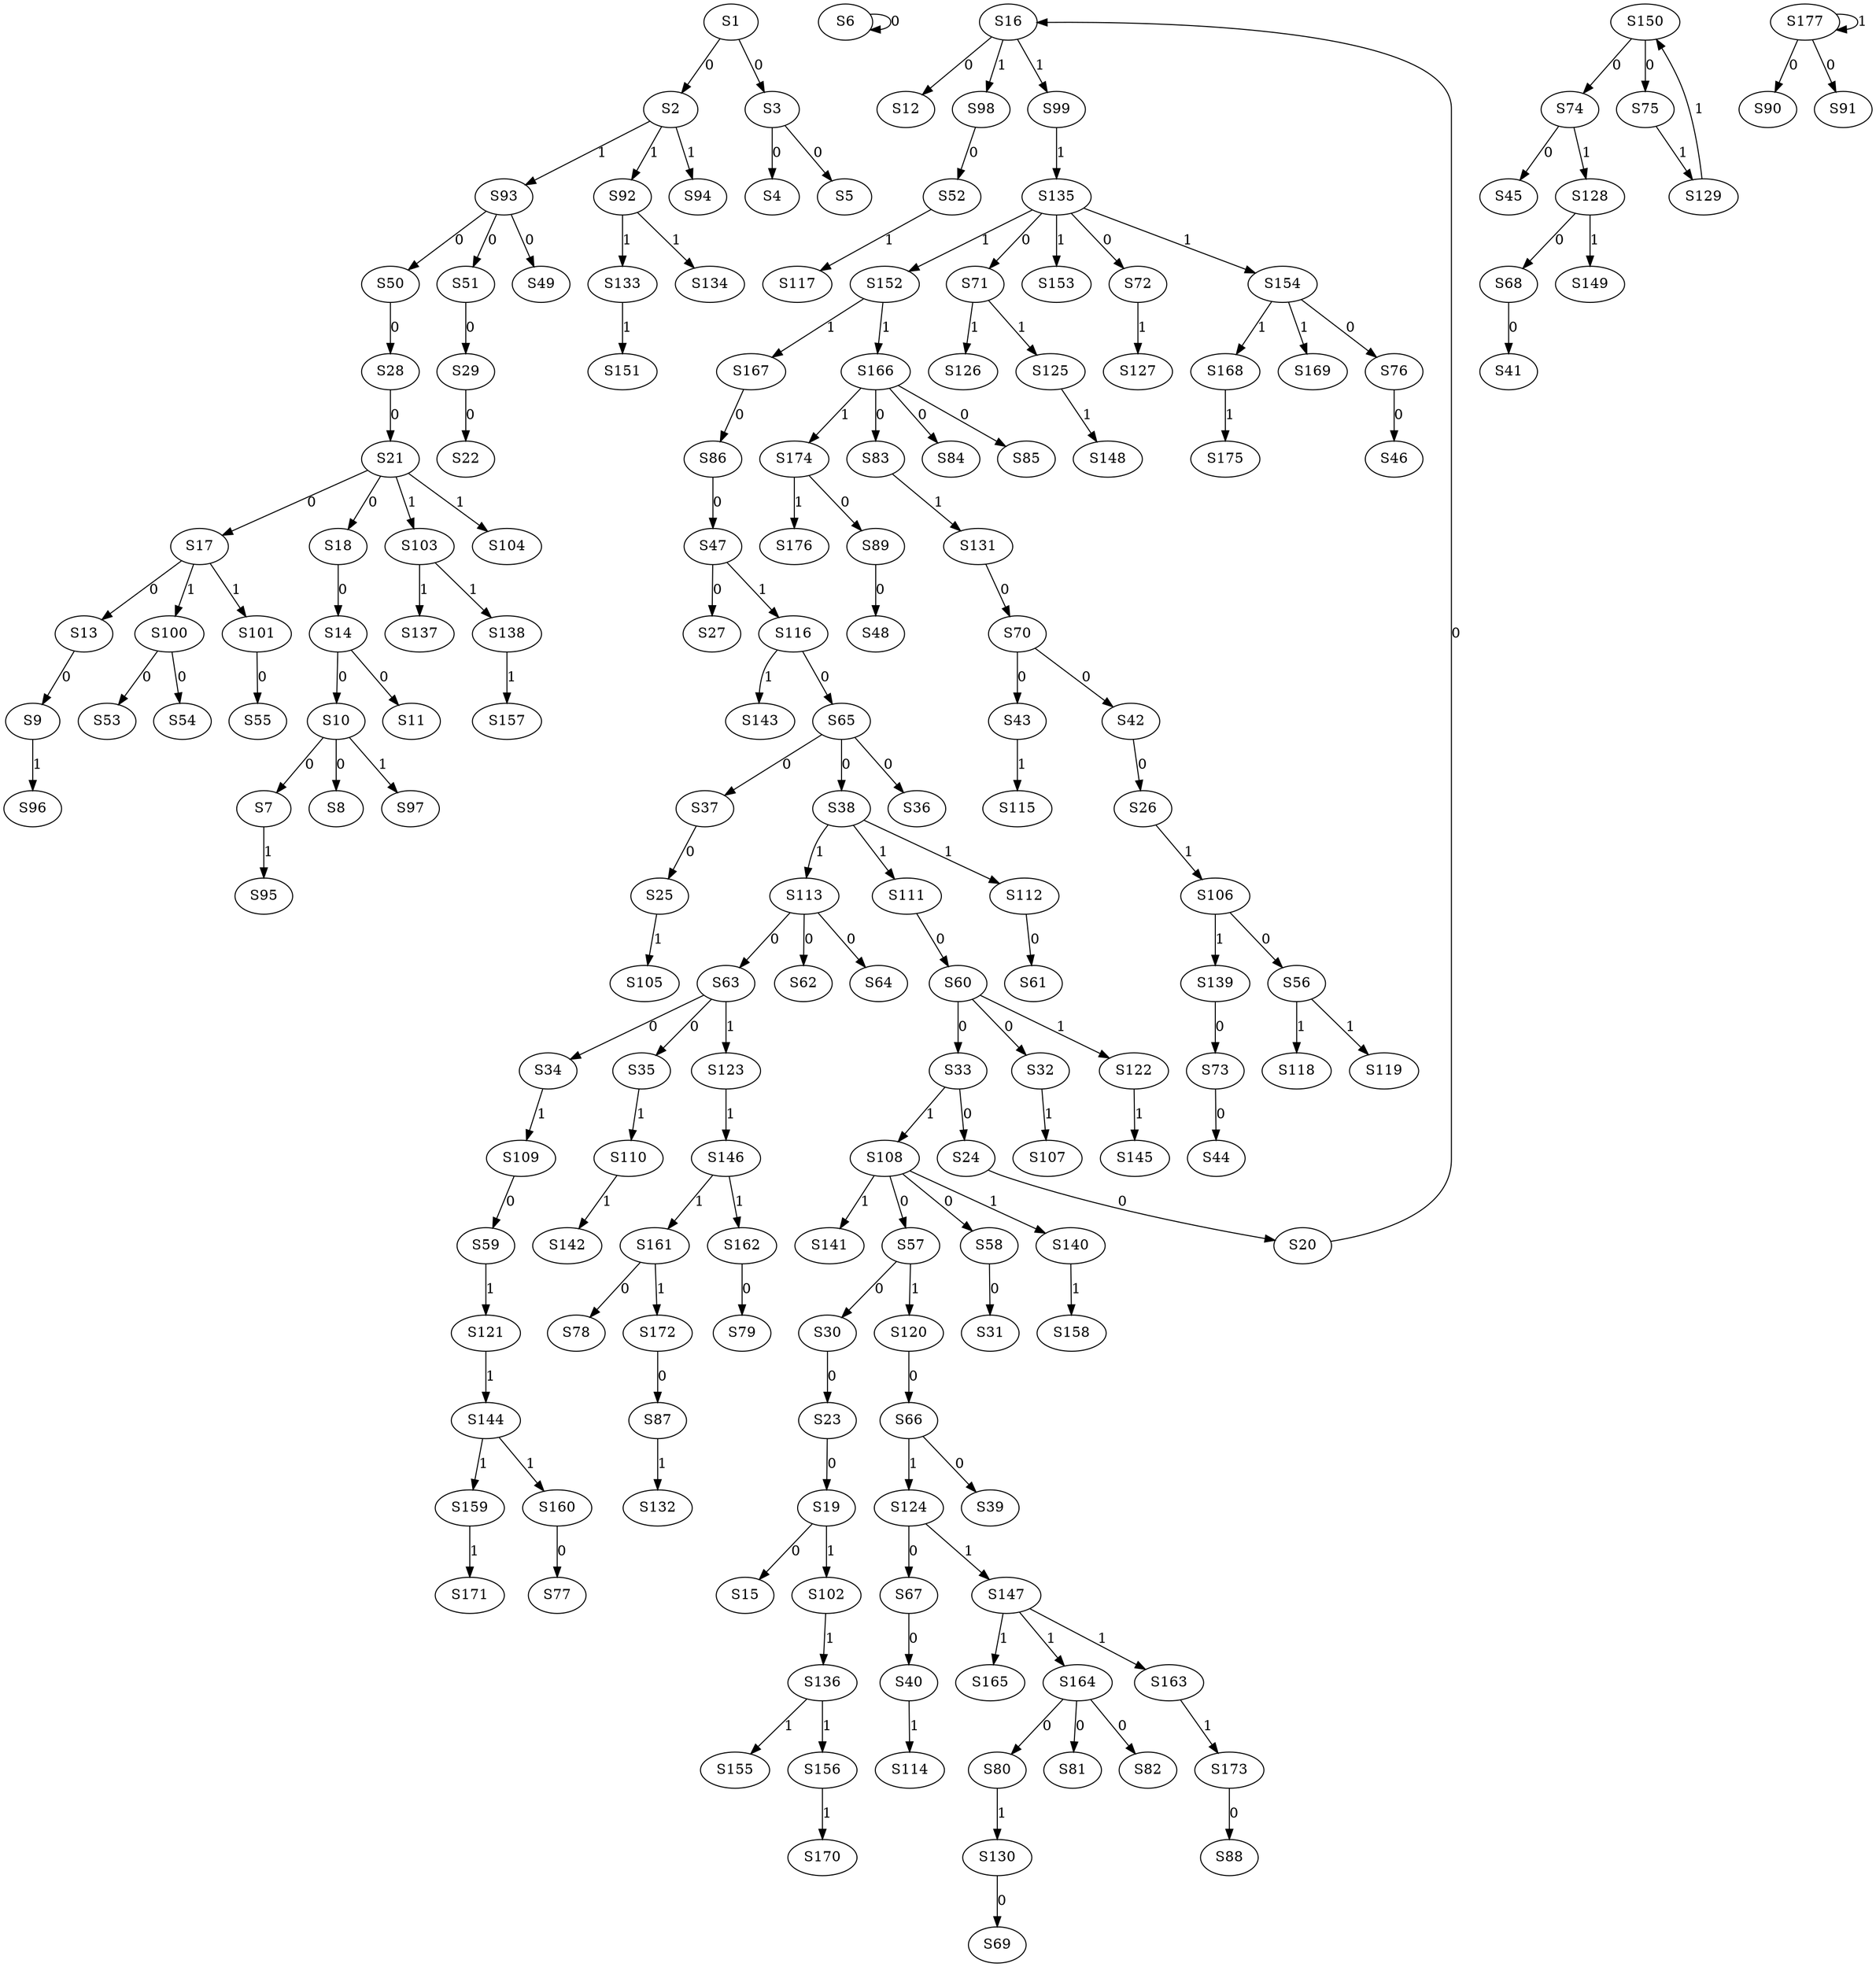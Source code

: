 strict digraph {
	S1 -> S2 [ label = 0 ];
	S1 -> S3 [ label = 0 ];
	S3 -> S4 [ label = 0 ];
	S3 -> S5 [ label = 0 ];
	S6 -> S6 [ label = 0 ];
	S10 -> S7 [ label = 0 ];
	S10 -> S8 [ label = 0 ];
	S13 -> S9 [ label = 0 ];
	S14 -> S10 [ label = 0 ];
	S14 -> S11 [ label = 0 ];
	S16 -> S12 [ label = 0 ];
	S17 -> S13 [ label = 0 ];
	S18 -> S14 [ label = 0 ];
	S19 -> S15 [ label = 0 ];
	S20 -> S16 [ label = 0 ];
	S21 -> S17 [ label = 0 ];
	S21 -> S18 [ label = 0 ];
	S23 -> S19 [ label = 0 ];
	S24 -> S20 [ label = 0 ];
	S28 -> S21 [ label = 0 ];
	S29 -> S22 [ label = 0 ];
	S30 -> S23 [ label = 0 ];
	S33 -> S24 [ label = 0 ];
	S37 -> S25 [ label = 0 ];
	S42 -> S26 [ label = 0 ];
	S47 -> S27 [ label = 0 ];
	S50 -> S28 [ label = 0 ];
	S51 -> S29 [ label = 0 ];
	S57 -> S30 [ label = 0 ];
	S58 -> S31 [ label = 0 ];
	S60 -> S32 [ label = 0 ];
	S60 -> S33 [ label = 0 ];
	S63 -> S34 [ label = 0 ];
	S63 -> S35 [ label = 0 ];
	S65 -> S36 [ label = 0 ];
	S65 -> S37 [ label = 0 ];
	S65 -> S38 [ label = 0 ];
	S66 -> S39 [ label = 0 ];
	S67 -> S40 [ label = 0 ];
	S68 -> S41 [ label = 0 ];
	S70 -> S42 [ label = 0 ];
	S70 -> S43 [ label = 0 ];
	S73 -> S44 [ label = 0 ];
	S74 -> S45 [ label = 0 ];
	S76 -> S46 [ label = 0 ];
	S86 -> S47 [ label = 0 ];
	S89 -> S48 [ label = 0 ];
	S93 -> S49 [ label = 0 ];
	S93 -> S50 [ label = 0 ];
	S93 -> S51 [ label = 0 ];
	S98 -> S52 [ label = 0 ];
	S100 -> S53 [ label = 0 ];
	S100 -> S54 [ label = 0 ];
	S101 -> S55 [ label = 0 ];
	S106 -> S56 [ label = 0 ];
	S108 -> S57 [ label = 0 ];
	S108 -> S58 [ label = 0 ];
	S109 -> S59 [ label = 0 ];
	S111 -> S60 [ label = 0 ];
	S112 -> S61 [ label = 0 ];
	S113 -> S62 [ label = 0 ];
	S113 -> S63 [ label = 0 ];
	S113 -> S64 [ label = 0 ];
	S116 -> S65 [ label = 0 ];
	S120 -> S66 [ label = 0 ];
	S124 -> S67 [ label = 0 ];
	S128 -> S68 [ label = 0 ];
	S130 -> S69 [ label = 0 ];
	S131 -> S70 [ label = 0 ];
	S135 -> S71 [ label = 0 ];
	S135 -> S72 [ label = 0 ];
	S139 -> S73 [ label = 0 ];
	S150 -> S74 [ label = 0 ];
	S150 -> S75 [ label = 0 ];
	S154 -> S76 [ label = 0 ];
	S160 -> S77 [ label = 0 ];
	S161 -> S78 [ label = 0 ];
	S162 -> S79 [ label = 0 ];
	S164 -> S80 [ label = 0 ];
	S164 -> S81 [ label = 0 ];
	S164 -> S82 [ label = 0 ];
	S166 -> S83 [ label = 0 ];
	S166 -> S84 [ label = 0 ];
	S166 -> S85 [ label = 0 ];
	S167 -> S86 [ label = 0 ];
	S172 -> S87 [ label = 0 ];
	S173 -> S88 [ label = 0 ];
	S174 -> S89 [ label = 0 ];
	S177 -> S90 [ label = 0 ];
	S177 -> S91 [ label = 0 ];
	S2 -> S92 [ label = 1 ];
	S2 -> S93 [ label = 1 ];
	S2 -> S94 [ label = 1 ];
	S7 -> S95 [ label = 1 ];
	S9 -> S96 [ label = 1 ];
	S10 -> S97 [ label = 1 ];
	S16 -> S98 [ label = 1 ];
	S16 -> S99 [ label = 1 ];
	S17 -> S100 [ label = 1 ];
	S17 -> S101 [ label = 1 ];
	S19 -> S102 [ label = 1 ];
	S21 -> S103 [ label = 1 ];
	S21 -> S104 [ label = 1 ];
	S25 -> S105 [ label = 1 ];
	S26 -> S106 [ label = 1 ];
	S32 -> S107 [ label = 1 ];
	S33 -> S108 [ label = 1 ];
	S34 -> S109 [ label = 1 ];
	S35 -> S110 [ label = 1 ];
	S38 -> S111 [ label = 1 ];
	S38 -> S112 [ label = 1 ];
	S38 -> S113 [ label = 1 ];
	S40 -> S114 [ label = 1 ];
	S43 -> S115 [ label = 1 ];
	S47 -> S116 [ label = 1 ];
	S52 -> S117 [ label = 1 ];
	S56 -> S118 [ label = 1 ];
	S56 -> S119 [ label = 1 ];
	S57 -> S120 [ label = 1 ];
	S59 -> S121 [ label = 1 ];
	S60 -> S122 [ label = 1 ];
	S63 -> S123 [ label = 1 ];
	S66 -> S124 [ label = 1 ];
	S71 -> S125 [ label = 1 ];
	S71 -> S126 [ label = 1 ];
	S72 -> S127 [ label = 1 ];
	S74 -> S128 [ label = 1 ];
	S75 -> S129 [ label = 1 ];
	S80 -> S130 [ label = 1 ];
	S83 -> S131 [ label = 1 ];
	S87 -> S132 [ label = 1 ];
	S92 -> S133 [ label = 1 ];
	S92 -> S134 [ label = 1 ];
	S99 -> S135 [ label = 1 ];
	S102 -> S136 [ label = 1 ];
	S103 -> S137 [ label = 1 ];
	S103 -> S138 [ label = 1 ];
	S106 -> S139 [ label = 1 ];
	S108 -> S140 [ label = 1 ];
	S108 -> S141 [ label = 1 ];
	S110 -> S142 [ label = 1 ];
	S116 -> S143 [ label = 1 ];
	S121 -> S144 [ label = 1 ];
	S122 -> S145 [ label = 1 ];
	S123 -> S146 [ label = 1 ];
	S124 -> S147 [ label = 1 ];
	S125 -> S148 [ label = 1 ];
	S128 -> S149 [ label = 1 ];
	S129 -> S150 [ label = 1 ];
	S133 -> S151 [ label = 1 ];
	S135 -> S152 [ label = 1 ];
	S135 -> S153 [ label = 1 ];
	S135 -> S154 [ label = 1 ];
	S136 -> S155 [ label = 1 ];
	S136 -> S156 [ label = 1 ];
	S138 -> S157 [ label = 1 ];
	S140 -> S158 [ label = 1 ];
	S144 -> S159 [ label = 1 ];
	S144 -> S160 [ label = 1 ];
	S146 -> S161 [ label = 1 ];
	S146 -> S162 [ label = 1 ];
	S147 -> S163 [ label = 1 ];
	S147 -> S164 [ label = 1 ];
	S147 -> S165 [ label = 1 ];
	S152 -> S166 [ label = 1 ];
	S152 -> S167 [ label = 1 ];
	S154 -> S168 [ label = 1 ];
	S154 -> S169 [ label = 1 ];
	S156 -> S170 [ label = 1 ];
	S159 -> S171 [ label = 1 ];
	S161 -> S172 [ label = 1 ];
	S163 -> S173 [ label = 1 ];
	S166 -> S174 [ label = 1 ];
	S168 -> S175 [ label = 1 ];
	S174 -> S176 [ label = 1 ];
	S177 -> S177 [ label = 1 ];
}